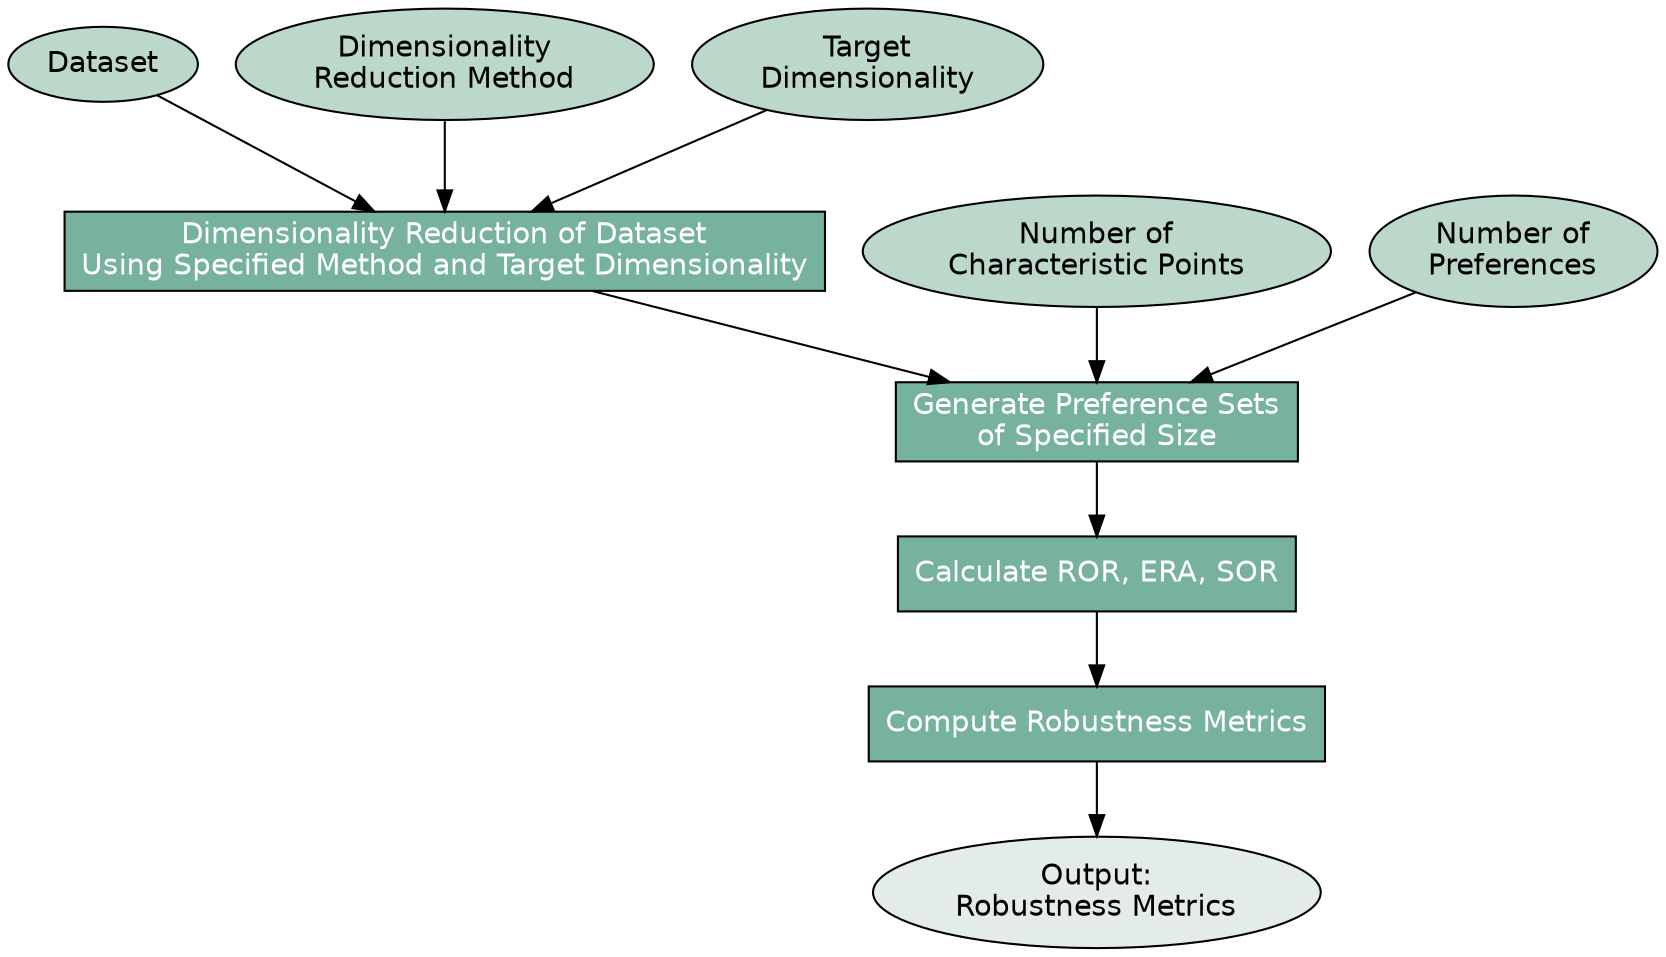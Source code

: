 digraph Experiment {
    node [shape=box, style=filled, fontname="Helvetica"];

    Dataset     [label="Dataset", fillcolor="#BCD8CA", shape=ellipse];
    Method      [label="Dimensionality\nReduction Method", fillcolor="#BCD8CA", shape=ellipse];
    Dim         [label="Target\nDimensionality", fillcolor="#BCD8CA", shape=ellipse];
    Points      [label="Number of\nCharacteristic Points", fillcolor="#BCD8CA", shape=ellipse];
    Preferences [label="Number of\nPreferences", fillcolor="#BCD8CA", shape=ellipse];

    DimRed [label="Dimensionality Reduction of Dataset\nUsing Specified Method and Target Dimensionality", fillcolor="#76B29C", fontcolor="white"];
    PrefSearch [label="Generate Preference Sets\nof Specified Size", fillcolor="#76B29C", fontcolor=white];
    UTA     [label="Calculate ROR, ERA, SOR", fillcolor="#76B29C", fontcolor=white];
    Metrics [label="Compute Robustness Metrics", fillcolor="#76B29C", fontcolor=white];

    Output  [label="Output:\nRobustness Metrics", fillcolor="#E3ECE9", shape=ellipse];

    Dataset -> DimRed;
    Method -> DimRed;
    Dim -> DimRed;
    Points -> PrefSearch;
    Preferences -> PrefSearch;
    DimRed -> PrefSearch;
    PrefSearch -> UTA;
    UTA -> Metrics;
    Metrics -> Output;
}
